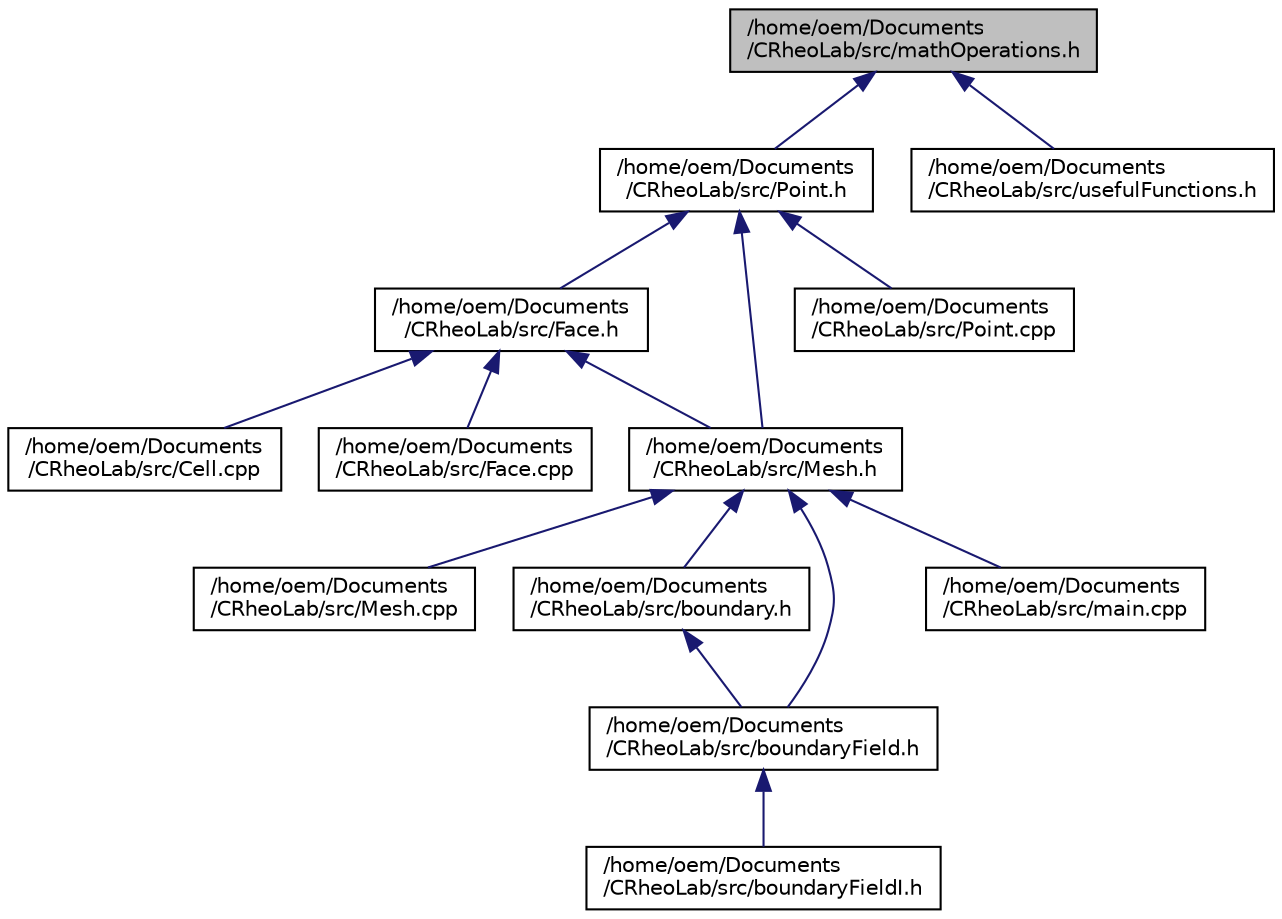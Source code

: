 digraph "/home/oem/Documents/CRheoLab/src/mathOperations.h"
{
 // LATEX_PDF_SIZE
  bgcolor="transparent";
  edge [fontname="Helvetica",fontsize="10",labelfontname="Helvetica",labelfontsize="10"];
  node [fontname="Helvetica",fontsize="10",shape=record];
  Node1 [label="/home/oem/Documents\l/CRheoLab/src/mathOperations.h",height=0.2,width=0.4,color="black", fillcolor="grey75", style="filled", fontcolor="black",tooltip=" "];
  Node1 -> Node2 [dir="back",color="midnightblue",fontsize="10",style="solid",fontname="Helvetica"];
  Node2 [label="/home/oem/Documents\l/CRheoLab/src/Point.h",height=0.2,width=0.4,color="black",URL="$Point_8h.html",tooltip=" "];
  Node2 -> Node3 [dir="back",color="midnightblue",fontsize="10",style="solid",fontname="Helvetica"];
  Node3 [label="/home/oem/Documents\l/CRheoLab/src/Face.h",height=0.2,width=0.4,color="black",URL="$Face_8h.html",tooltip=" "];
  Node3 -> Node4 [dir="back",color="midnightblue",fontsize="10",style="solid",fontname="Helvetica"];
  Node4 [label="/home/oem/Documents\l/CRheoLab/src/Cell.cpp",height=0.2,width=0.4,color="black",URL="$Cell_8cpp.html",tooltip=" "];
  Node3 -> Node5 [dir="back",color="midnightblue",fontsize="10",style="solid",fontname="Helvetica"];
  Node5 [label="/home/oem/Documents\l/CRheoLab/src/Face.cpp",height=0.2,width=0.4,color="black",URL="$Face_8cpp.html",tooltip=" "];
  Node3 -> Node6 [dir="back",color="midnightblue",fontsize="10",style="solid",fontname="Helvetica"];
  Node6 [label="/home/oem/Documents\l/CRheoLab/src/Mesh.h",height=0.2,width=0.4,color="black",URL="$Mesh_8h.html",tooltip=" "];
  Node6 -> Node7 [dir="back",color="midnightblue",fontsize="10",style="solid",fontname="Helvetica"];
  Node7 [label="/home/oem/Documents\l/CRheoLab/src/Mesh.cpp",height=0.2,width=0.4,color="black",URL="$Mesh_8cpp.html",tooltip=" "];
  Node6 -> Node8 [dir="back",color="midnightblue",fontsize="10",style="solid",fontname="Helvetica"];
  Node8 [label="/home/oem/Documents\l/CRheoLab/src/boundary.h",height=0.2,width=0.4,color="black",URL="$boundary_8h.html",tooltip=" "];
  Node8 -> Node9 [dir="back",color="midnightblue",fontsize="10",style="solid",fontname="Helvetica"];
  Node9 [label="/home/oem/Documents\l/CRheoLab/src/boundaryField.h",height=0.2,width=0.4,color="black",URL="$boundaryField_8h.html",tooltip=" "];
  Node9 -> Node10 [dir="back",color="midnightblue",fontsize="10",style="solid",fontname="Helvetica"];
  Node10 [label="/home/oem/Documents\l/CRheoLab/src/boundaryFieldI.h",height=0.2,width=0.4,color="black",URL="$boundaryFieldI_8h.html",tooltip=" "];
  Node6 -> Node9 [dir="back",color="midnightblue",fontsize="10",style="solid",fontname="Helvetica"];
  Node6 -> Node11 [dir="back",color="midnightblue",fontsize="10",style="solid",fontname="Helvetica"];
  Node11 [label="/home/oem/Documents\l/CRheoLab/src/main.cpp",height=0.2,width=0.4,color="black",URL="$main_8cpp.html",tooltip=" "];
  Node2 -> Node6 [dir="back",color="midnightblue",fontsize="10",style="solid",fontname="Helvetica"];
  Node2 -> Node12 [dir="back",color="midnightblue",fontsize="10",style="solid",fontname="Helvetica"];
  Node12 [label="/home/oem/Documents\l/CRheoLab/src/Point.cpp",height=0.2,width=0.4,color="black",URL="$Point_8cpp.html",tooltip=" "];
  Node1 -> Node13 [dir="back",color="midnightblue",fontsize="10",style="solid",fontname="Helvetica"];
  Node13 [label="/home/oem/Documents\l/CRheoLab/src/usefulFunctions.h",height=0.2,width=0.4,color="black",URL="$usefulFunctions_8h.html",tooltip=" "];
}
